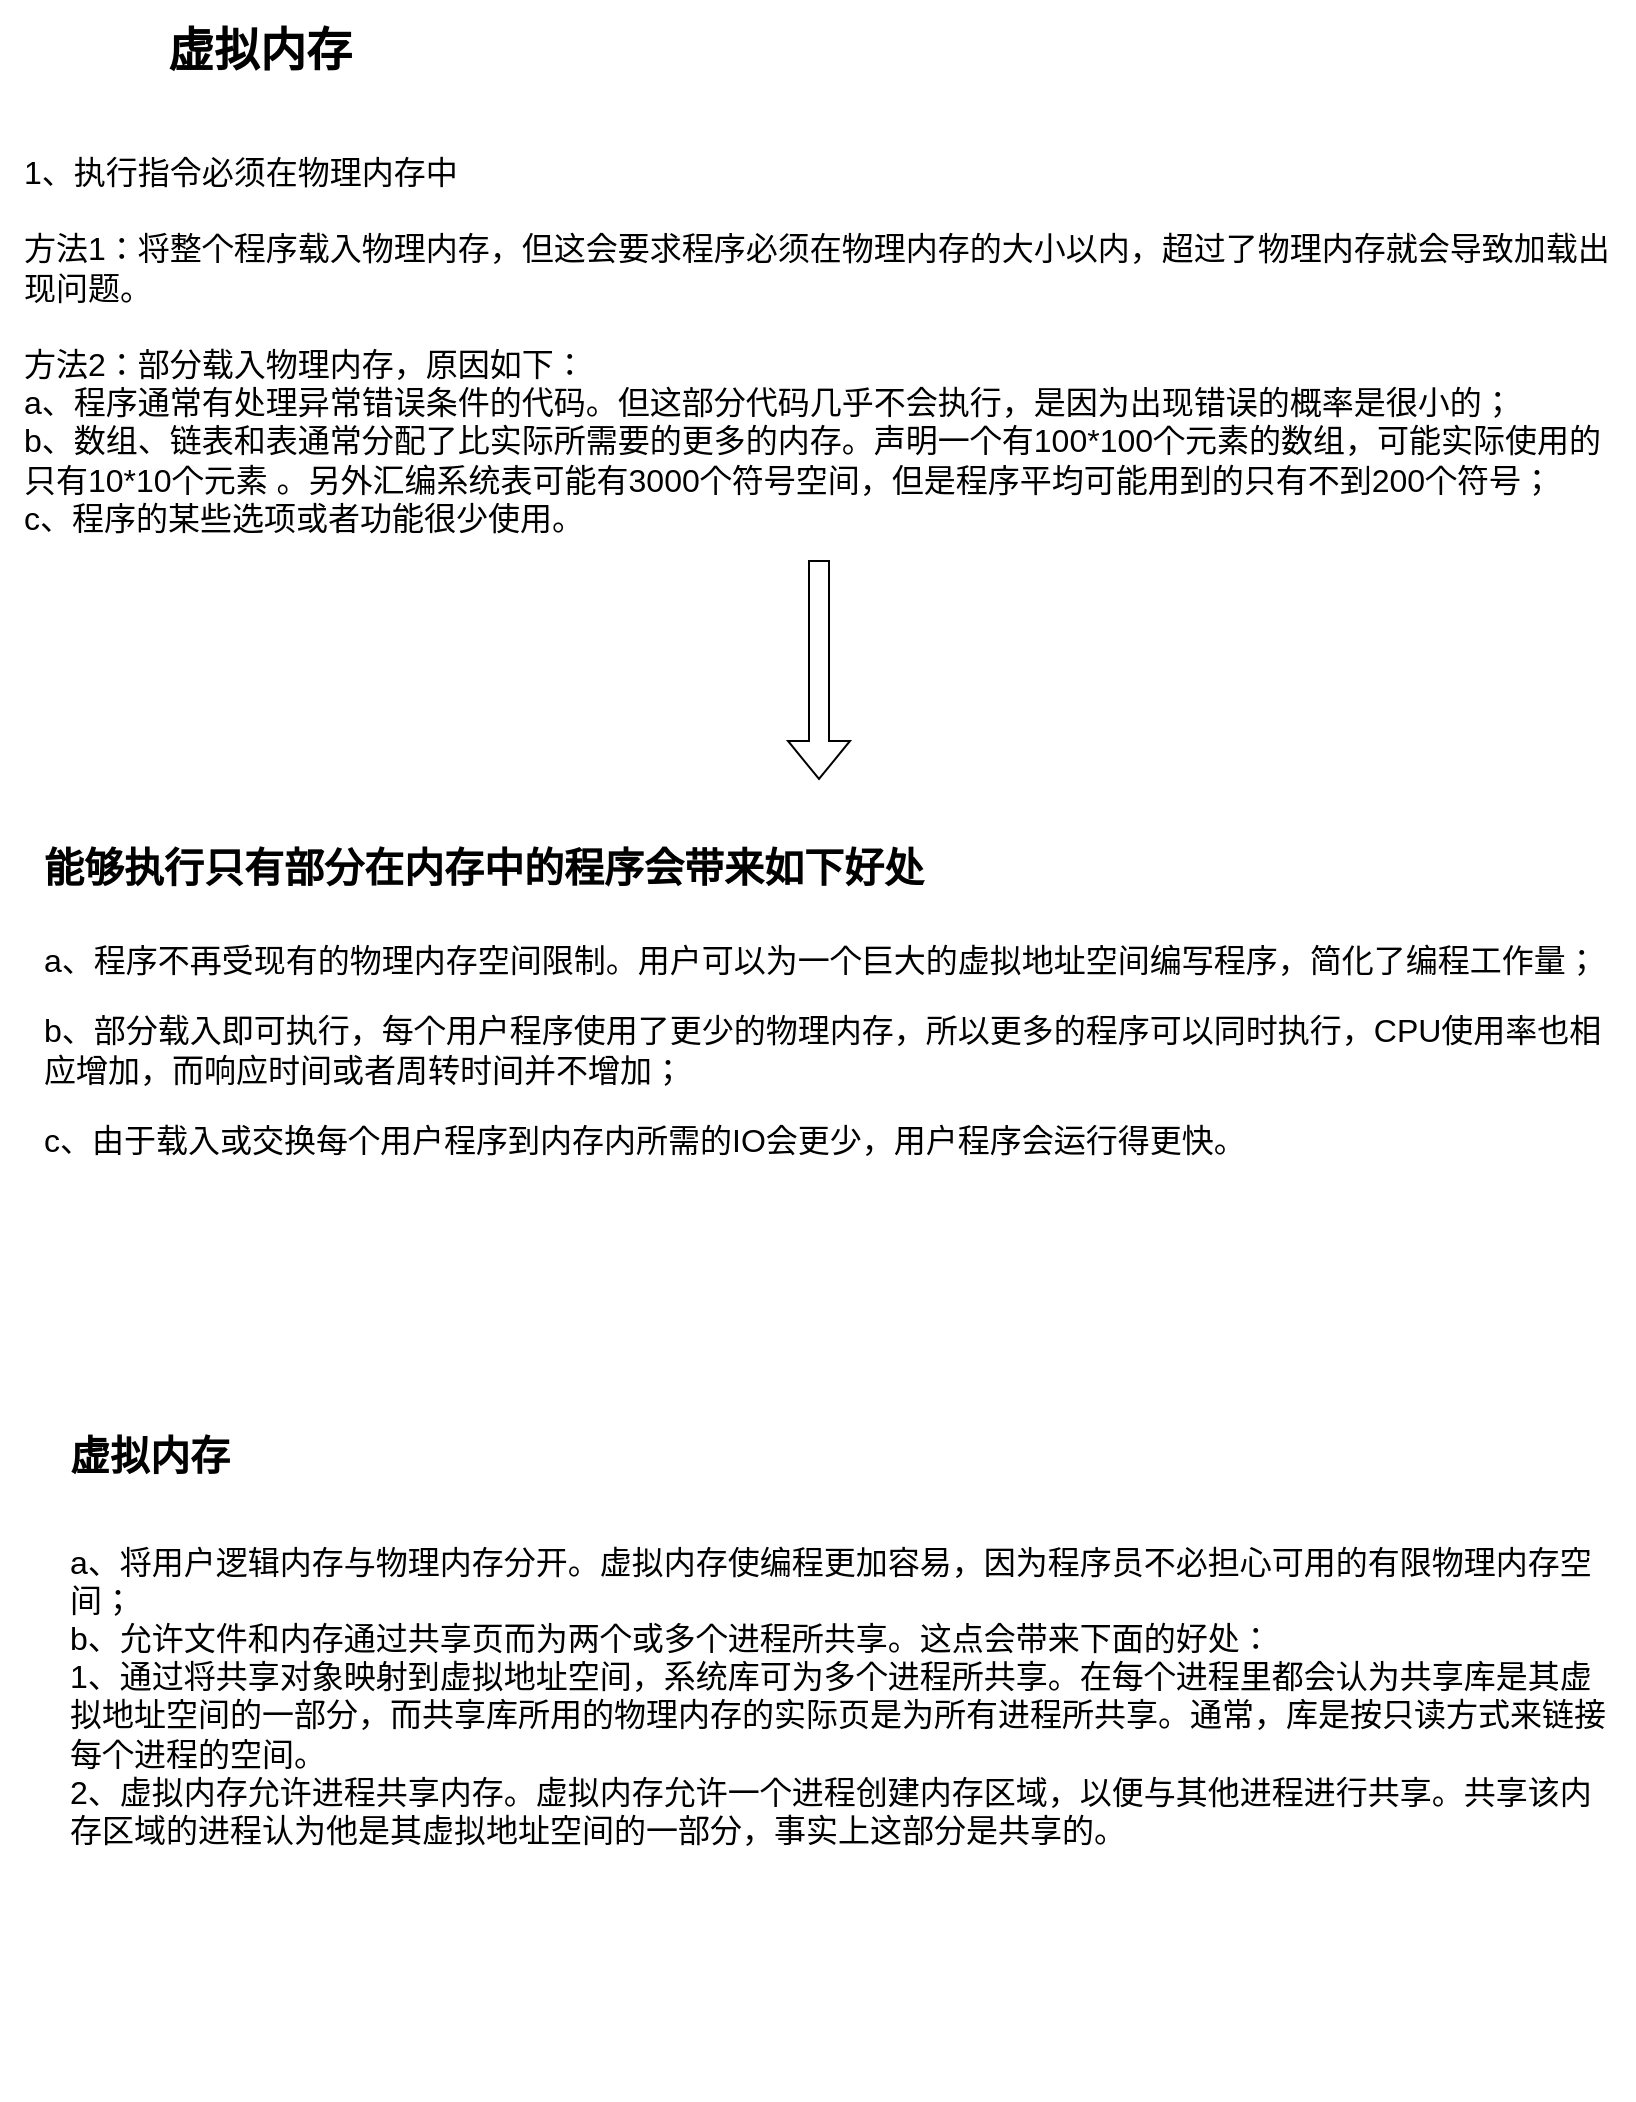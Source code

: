<mxfile version="20.0.1" type="github" pages="2">
  <diagram id="J5he_4LYLgv7OwmiaTkl" name="第 1 页">
    <mxGraphModel dx="1422" dy="771" grid="1" gridSize="10" guides="1" tooltips="1" connect="1" arrows="1" fold="1" page="1" pageScale="1" pageWidth="827" pageHeight="1169" math="0" shadow="0">
      <root>
        <mxCell id="0" />
        <mxCell id="1" parent="0" />
        <mxCell id="tKIJGh4Zg1W7XA4cx53i-1" value="&lt;b&gt;&lt;font style=&quot;font-size: 23px;&quot;&gt;虚拟内存&lt;/font&gt;&lt;/b&gt;" style="text;html=1;strokeColor=none;fillColor=none;align=center;verticalAlign=middle;whiteSpace=wrap;rounded=0;" parent="1" vertex="1">
          <mxGeometry x="10" width="260" height="50" as="geometry" />
        </mxCell>
        <mxCell id="tKIJGh4Zg1W7XA4cx53i-2" value="1、执行指令必须在物理内存中&lt;br&gt;&lt;br&gt;方法1：将整个程序载入物理内存，但这会要求程序必须在物理内存的大小以内，超过了物理内存就会导致加载出现问题。&lt;br&gt;&lt;br&gt;方法2：部分载入物理内存，原因如下：&lt;br&gt;a、程序通常有处理异常错误条件的代码。但这部分代码几乎不会执行，是因为出现错误的概率是很小的；&lt;br&gt;b、数组、链表和表通常分配了比实际所需要的更多的内存。声明一个有100*100个元素的数组，可能实际使用的只有10*10个元素 。另外汇编系统表可能有3000个符号空间，但是程序平均可能用到的只有不到200个符号；&lt;br&gt;c、程序的某些选项或者功能很少使用。&lt;br&gt;" style="text;html=1;strokeColor=none;fillColor=none;align=left;verticalAlign=top;whiteSpace=wrap;rounded=0;fontSize=16;" parent="1" vertex="1">
          <mxGeometry x="20" y="70" width="800" height="220" as="geometry" />
        </mxCell>
        <mxCell id="tKIJGh4Zg1W7XA4cx53i-4" value="&lt;h1&gt;&lt;font style=&quot;font-size: 20px;&quot;&gt;能够执行只有部分在内存中的程序会带来如下好处&lt;/font&gt;&lt;/h1&gt;&lt;p&gt;a、程序不再受现有的物理内存空间限制。用户可以为一个巨大的虚拟地址空间编写程序，简化了编程工作量；&lt;/p&gt;&lt;p&gt;b、部分载入即可执行，每个用户程序使用了更少的物理内存，所以更多的程序可以同时执行，CPU使用率也相应增加，而响应时间或者周转时间并不增加；&lt;/p&gt;&lt;p&gt;c、由于载入或交换每个用户程序到内存内所需的IO会更少，用户程序会运行得更快。&lt;/p&gt;&lt;p&gt;&lt;br&gt;&lt;/p&gt;" style="text;html=1;strokeColor=none;fillColor=none;spacing=5;spacingTop=-20;whiteSpace=wrap;overflow=hidden;rounded=0;fontSize=16;" parent="1" vertex="1">
          <mxGeometry x="27" y="400" width="800" height="190" as="geometry" />
        </mxCell>
        <mxCell id="tKIJGh4Zg1W7XA4cx53i-5" value="" style="shape=flexArrow;endArrow=classic;html=1;rounded=0;fontSize=16;" parent="1" edge="1">
          <mxGeometry width="50" height="50" relative="1" as="geometry">
            <mxPoint x="419.5" y="280" as="sourcePoint" />
            <mxPoint x="419.5" y="390" as="targetPoint" />
          </mxGeometry>
        </mxCell>
        <mxCell id="tKIJGh4Zg1W7XA4cx53i-6" value="&lt;h1&gt;&lt;font style=&quot;font-size: 20px;&quot;&gt;虚拟内存&lt;/font&gt;&lt;/h1&gt;&lt;div style=&quot;font-size: 16px;&quot;&gt;&lt;font style=&quot;font-size: 16px;&quot;&gt;a、将用户逻辑内存与物理内存分开。虚拟内存使编程更加容易，因为程序员不必担心可用的有限物理内存空间；&lt;/font&gt;&lt;/div&gt;&lt;div style=&quot;font-size: 16px;&quot;&gt;&lt;font style=&quot;font-size: 16px;&quot;&gt;b、允许文件和内存通过共享页而为两个或多个进程所共享。这点会带来下面的好处：&lt;/font&gt;&lt;/div&gt;&lt;div style=&quot;font-size: 16px;&quot;&gt;&lt;font style=&quot;font-size: 16px;&quot;&gt;1、通过将共享对象映射到虚拟地址空间，系统库可为多个进程所共享。在每个进程里都会认为共享库是其虚拟地址空间的一部分，而共享库所用的物理内存的实际页是为所有进程所共享。通常，库是按只读方式来链接每个进程的空间。&lt;/font&gt;&lt;/div&gt;&lt;div style=&quot;font-size: 16px;&quot;&gt;&lt;font style=&quot;font-size: 16px;&quot;&gt;2、虚拟内存允许进程共享内存。虚拟内存允许一个进程创建内存区域，以便与其他进程进行共享。共享该内存区域的进程认为他是其虚拟地址空间的一部分，事实上这部分是共享的。&lt;/font&gt;&lt;/div&gt;&lt;div style=&quot;font-size: 16px;&quot;&gt;&lt;br&gt;&lt;/div&gt;" style="text;html=1;strokeColor=none;fillColor=none;spacing=5;spacingTop=-20;whiteSpace=wrap;overflow=hidden;rounded=0;fontSize=20;" parent="1" vertex="1">
          <mxGeometry x="40" y="680" width="780" height="370" as="geometry" />
        </mxCell>
      </root>
    </mxGraphModel>
  </diagram>
  <diagram id="mtCzMJsOA09M8peRdasn" name="VcsVideo">
    <mxGraphModel dx="981" dy="532" grid="1" gridSize="10" guides="1" tooltips="1" connect="1" arrows="1" fold="1" page="1" pageScale="1" pageWidth="827" pageHeight="1169" math="0" shadow="0">
      <root>
        <mxCell id="0" />
        <mxCell id="1" parent="0" />
        <mxCell id="jrYI0IyV46vCkBkHq_zo-1" value="VcsAgent" style="rounded=1;whiteSpace=wrap;html=1;" vertex="1" parent="1">
          <mxGeometry x="50" y="40" width="130" height="420" as="geometry" />
        </mxCell>
        <mxCell id="jrYI0IyV46vCkBkHq_zo-2" value="VcsVideo" style="rounded=1;whiteSpace=wrap;html=1;" vertex="1" parent="1">
          <mxGeometry x="697" y="40" width="130" height="400" as="geometry" />
        </mxCell>
        <mxCell id="jrYI0IyV46vCkBkHq_zo-3" value="" style="endArrow=classic;html=1;rounded=0;entryX=-0.006;entryY=0.148;entryDx=0;entryDy=0;entryPerimeter=0;" edge="1" parent="1">
          <mxGeometry width="50" height="50" relative="1" as="geometry">
            <mxPoint x="185" y="61" as="sourcePoint" />
            <mxPoint x="691.22" y="60.2" as="targetPoint" />
          </mxGeometry>
        </mxCell>
        <mxCell id="jrYI0IyV46vCkBkHq_zo-4" value="下发控制命令，video调用SetVideoInfo" style="text;html=1;strokeColor=none;fillColor=none;align=center;verticalAlign=middle;whiteSpace=wrap;rounded=0;" vertex="1" parent="1">
          <mxGeometry x="259" y="36" width="310" height="30" as="geometry" />
        </mxCell>
        <mxCell id="jrYI0IyV46vCkBkHq_zo-6" value="SetVideoInfo流程" style="text;html=1;strokeColor=none;fillColor=none;align=center;verticalAlign=middle;whiteSpace=wrap;rounded=0;" vertex="1" parent="1">
          <mxGeometry x="160" y="510" width="290" height="40" as="geometry" />
        </mxCell>
        <mxCell id="jrYI0IyV46vCkBkHq_zo-12" style="edgeStyle=orthogonalEdgeStyle;rounded=0;orthogonalLoop=1;jettySize=auto;html=1;exitX=0.5;exitY=1;exitDx=0;exitDy=0;entryX=0.5;entryY=0;entryDx=0;entryDy=0;" edge="1" parent="1" source="jrYI0IyV46vCkBkHq_zo-7" target="jrYI0IyV46vCkBkHq_zo-11">
          <mxGeometry relative="1" as="geometry" />
        </mxCell>
        <mxCell id="jrYI0IyV46vCkBkHq_zo-7" value="判断是否已有cameraPhase&lt;br&gt;摄像头" style="rhombus;whiteSpace=wrap;html=1;" vertex="1" parent="1">
          <mxGeometry x="210" y="650" width="180" height="95" as="geometry" />
        </mxCell>
        <mxCell id="jrYI0IyV46vCkBkHq_zo-10" style="edgeStyle=orthogonalEdgeStyle;rounded=0;orthogonalLoop=1;jettySize=auto;html=1;entryX=0.5;entryY=0;entryDx=0;entryDy=0;" edge="1" parent="1" source="jrYI0IyV46vCkBkHq_zo-8" target="jrYI0IyV46vCkBkHq_zo-7">
          <mxGeometry relative="1" as="geometry" />
        </mxCell>
        <mxCell id="jrYI0IyV46vCkBkHq_zo-8" value="输入cameraPhase,playSwitch,&lt;br&gt;duration,mediaUrl" style="rounded=1;whiteSpace=wrap;html=1;align=left;verticalAlign=top;" vertex="1" parent="1">
          <mxGeometry x="200" y="550" width="200" height="55" as="geometry" />
        </mxCell>
        <mxCell id="jrYI0IyV46vCkBkHq_zo-14" style="edgeStyle=orthogonalEdgeStyle;rounded=0;orthogonalLoop=1;jettySize=auto;html=1;entryX=0.5;entryY=0;entryDx=0;entryDy=0;" edge="1" parent="1" source="jrYI0IyV46vCkBkHq_zo-11">
          <mxGeometry relative="1" as="geometry">
            <mxPoint x="300" y="950" as="targetPoint" />
          </mxGeometry>
        </mxCell>
        <mxCell id="jrYI0IyV46vCkBkHq_zo-11" value="创建StreamProcessor对象*sp" style="rounded=1;whiteSpace=wrap;html=1;" vertex="1" parent="1">
          <mxGeometry x="210" y="810" width="180" height="60" as="geometry" />
        </mxCell>
        <mxCell id="jrYI0IyV46vCkBkHq_zo-18" style="edgeStyle=orthogonalEdgeStyle;rounded=0;orthogonalLoop=1;jettySize=auto;html=1;entryX=0.5;entryY=0;entryDx=0;entryDy=0;fontColor=#000000;" edge="1" parent="1" source="jrYI0IyV46vCkBkHq_zo-16" target="jrYI0IyV46vCkBkHq_zo-17">
          <mxGeometry relative="1" as="geometry" />
        </mxCell>
        <mxCell id="jrYI0IyV46vCkBkHq_zo-16" value="&lt;div style=&quot;font-family: &amp;quot;Operator Mono&amp;quot;, &amp;quot;Dank Mono&amp;quot;, &amp;quot;Fira Code Light&amp;quot;, &amp;quot;Droid Sans Mono&amp;quot;, &amp;quot;monospace&amp;quot;, monospace; font-size: 15.4px; line-height: 20px;&quot;&gt;&lt;div style=&quot;&quot;&gt;&lt;span style=&quot;background-color: rgb(255, 255, 255);&quot;&gt;sp-&amp;gt;SetPlaySwitch(true);&lt;/span&gt;&lt;/div&gt;&lt;div style=&quot;&quot;&gt;        &lt;span style=&quot;background-color: rgb(255, 255, 255);&quot;&gt;sp-&amp;gt;ConstructURL(mediaUrl);&lt;/span&gt;&lt;/div&gt;&lt;div style=&quot;&quot;&gt;        &lt;span style=&quot;background-color: rgb(255, 255, 255);&quot;&gt;sp-&amp;gt;SetCurrentCamera(cameraPhase);&lt;/span&gt;&lt;/div&gt;&lt;div style=&quot;&quot;&gt;        &lt;span style=&quot;background-color: rgb(255, 255, 255);&quot;&gt;sp-&amp;gt;SetTimeout(duration);&lt;/span&gt;&lt;/div&gt;&lt;/div&gt;" style="rounded=1;whiteSpace=wrap;html=1;" vertex="1" parent="1">
          <mxGeometry x="151" y="950" width="300" height="130" as="geometry" />
        </mxCell>
        <mxCell id="jrYI0IyV46vCkBkHq_zo-20" style="edgeStyle=orthogonalEdgeStyle;rounded=0;orthogonalLoop=1;jettySize=auto;html=1;entryX=0.5;entryY=0;entryDx=0;entryDy=0;fontColor=#000000;" edge="1" parent="1" source="jrYI0IyV46vCkBkHq_zo-17" target="jrYI0IyV46vCkBkHq_zo-19">
          <mxGeometry relative="1" as="geometry" />
        </mxCell>
        <mxCell id="jrYI0IyV46vCkBkHq_zo-17" value="&lt;span style=&quot;background-color: rgb(255, 255, 255);&quot;&gt;初始化网络&lt;span style=&quot;font-family: &amp;quot;Operator Mono&amp;quot;, &amp;quot;Dank Mono&amp;quot;, &amp;quot;Fira Code Light&amp;quot;, &amp;quot;Droid Sans Mono&amp;quot;, &amp;quot;monospace&amp;quot;, monospace; font-size: 15.4px;&quot;&gt;sp&lt;/span&gt;&lt;span style=&quot;font-family: &amp;quot;Operator Mono&amp;quot;, &amp;quot;Dank Mono&amp;quot;, &amp;quot;Fira Code Light&amp;quot;, &amp;quot;Droid Sans Mono&amp;quot;, &amp;quot;monospace&amp;quot;, monospace; font-size: 15.4px;&quot;&gt;-&amp;gt;&lt;/span&gt;&lt;span style=&quot;font-family: &amp;quot;Operator Mono&amp;quot;, &amp;quot;Dank Mono&amp;quot;, &amp;quot;Fira Code Light&amp;quot;, &amp;quot;Droid Sans Mono&amp;quot;, &amp;quot;monospace&amp;quot;, monospace; font-size: 15.4px;&quot;&gt;NetworkInit&lt;/span&gt;&lt;/span&gt;" style="rounded=1;whiteSpace=wrap;html=1;" vertex="1" parent="1">
          <mxGeometry x="211" y="1169" width="180" height="60" as="geometry" />
        </mxCell>
        <mxCell id="jrYI0IyV46vCkBkHq_zo-23" style="edgeStyle=orthogonalEdgeStyle;rounded=0;orthogonalLoop=1;jettySize=auto;html=1;exitX=0.5;exitY=1;exitDx=0;exitDy=0;fontColor=#000000;" edge="1" parent="1" source="jrYI0IyV46vCkBkHq_zo-19" target="jrYI0IyV46vCkBkHq_zo-21">
          <mxGeometry relative="1" as="geometry" />
        </mxCell>
        <mxCell id="jrYI0IyV46vCkBkHq_zo-19" value="&lt;span style=&quot;background-color: rgb(255, 255, 255);&quot;&gt;初始化网络&lt;span style=&quot;font-family: &amp;quot;Operator Mono&amp;quot;, &amp;quot;Dank Mono&amp;quot;, &amp;quot;Fira Code Light&amp;quot;, &amp;quot;Droid Sans Mono&amp;quot;, &amp;quot;monospace&amp;quot;, monospace; font-size: 15.4px;&quot;&gt;sp&lt;/span&gt;&lt;span style=&quot;font-family: &amp;quot;Operator Mono&amp;quot;, &amp;quot;Dank Mono&amp;quot;, &amp;quot;Fira Code Light&amp;quot;, &amp;quot;Droid Sans Mono&amp;quot;, &amp;quot;monospace&amp;quot;, monospace; font-size: 15.4px;&quot;&gt;-&amp;gt;Encoder&lt;/span&gt;&lt;span style=&quot;font-family: &amp;quot;Operator Mono&amp;quot;, &amp;quot;Dank Mono&amp;quot;, &amp;quot;Fira Code Light&amp;quot;, &amp;quot;Droid Sans Mono&amp;quot;, &amp;quot;monospace&amp;quot;, monospace; font-size: 15.4px;&quot;&gt;Init&lt;/span&gt;&lt;/span&gt;" style="rounded=1;whiteSpace=wrap;html=1;" vertex="1" parent="1">
          <mxGeometry x="211" y="1310" width="180" height="60" as="geometry" />
        </mxCell>
        <mxCell id="jrYI0IyV46vCkBkHq_zo-21" value="&lt;span style=&quot;background-color: rgb(255, 255, 255);&quot;&gt;压入缓冲队列&lt;/span&gt;" style="rounded=1;whiteSpace=wrap;html=1;" vertex="1" parent="1">
          <mxGeometry x="211" y="1440" width="180" height="60" as="geometry" />
        </mxCell>
      </root>
    </mxGraphModel>
  </diagram>
</mxfile>

